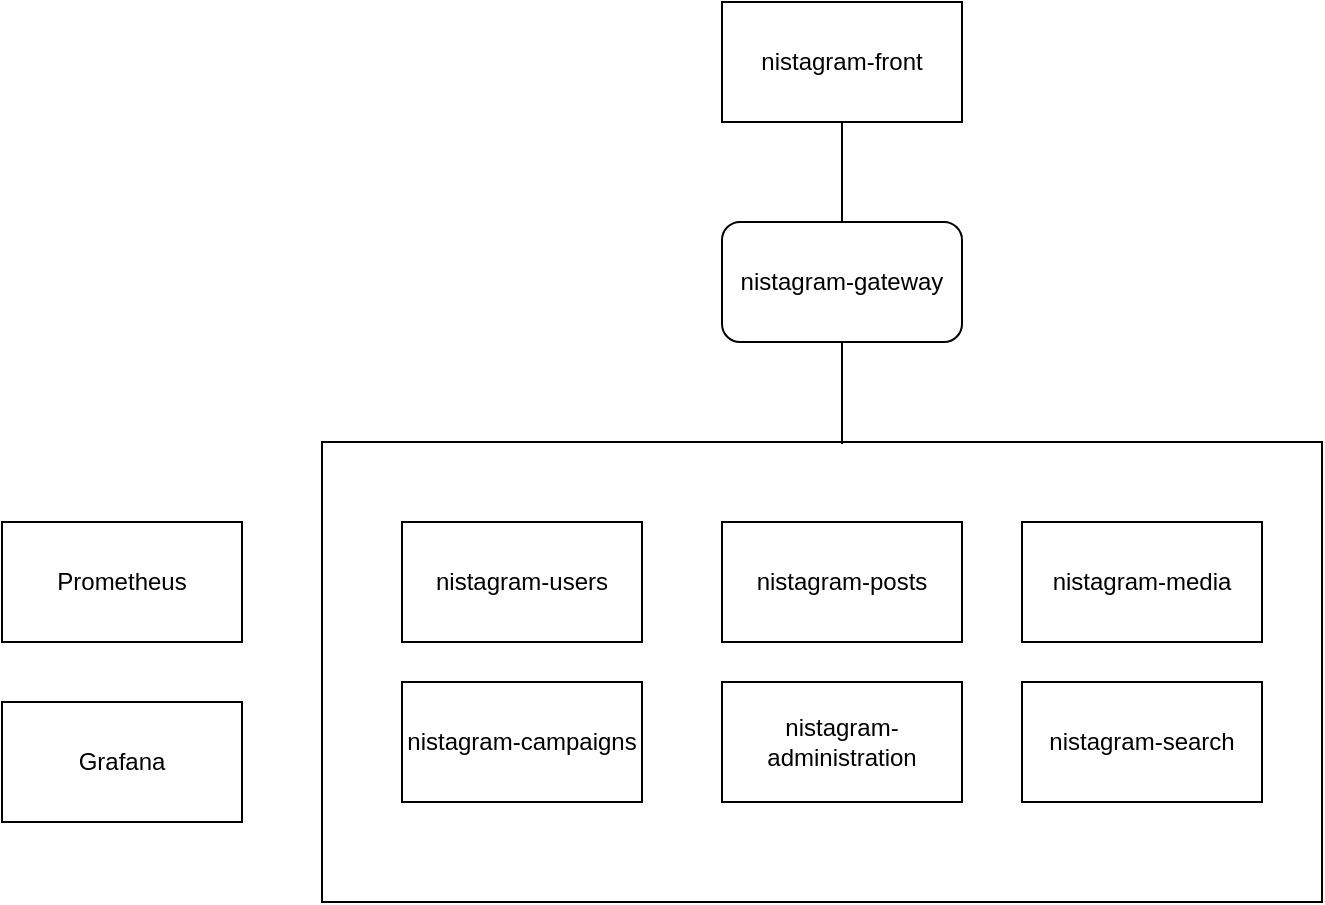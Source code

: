 <mxfile version="14.8.0" type="device"><diagram id="IaP0owf8xZWBJG1AYXI3" name="Page-1"><mxGraphModel dx="1865" dy="547" grid="1" gridSize="10" guides="1" tooltips="1" connect="1" arrows="1" fold="1" page="1" pageScale="1" pageWidth="827" pageHeight="1169" math="0" shadow="0"><root><mxCell id="0"/><mxCell id="1" parent="0"/><mxCell id="4lq0UgFKR6Dw5xfzAzwx-13" value="" style="rounded=0;whiteSpace=wrap;html=1;" parent="1" vertex="1"><mxGeometry x="80" y="280" width="500" height="230" as="geometry"/></mxCell><mxCell id="4lq0UgFKR6Dw5xfzAzwx-1" value="nistagram-front" style="rounded=0;whiteSpace=wrap;html=1;" parent="1" vertex="1"><mxGeometry x="280" y="60" width="120" height="60" as="geometry"/></mxCell><mxCell id="4lq0UgFKR6Dw5xfzAzwx-4" value="nistagram-gateway" style="rounded=1;whiteSpace=wrap;html=1;" parent="1" vertex="1"><mxGeometry x="280" y="170" width="120" height="60" as="geometry"/></mxCell><mxCell id="4lq0UgFKR6Dw5xfzAzwx-5" value="nistagram-users" style="rounded=0;whiteSpace=wrap;html=1;" parent="1" vertex="1"><mxGeometry x="120" y="320" width="120" height="60" as="geometry"/></mxCell><mxCell id="4lq0UgFKR6Dw5xfzAzwx-6" value="nistagram-posts" style="rounded=0;whiteSpace=wrap;html=1;" parent="1" vertex="1"><mxGeometry x="280" y="320" width="120" height="60" as="geometry"/></mxCell><mxCell id="4lq0UgFKR6Dw5xfzAzwx-7" value="nistagram-media" style="rounded=0;whiteSpace=wrap;html=1;" parent="1" vertex="1"><mxGeometry x="430" y="320" width="120" height="60" as="geometry"/></mxCell><mxCell id="4lq0UgFKR6Dw5xfzAzwx-8" value="nistagram-campaigns" style="rounded=0;whiteSpace=wrap;html=1;" parent="1" vertex="1"><mxGeometry x="120" y="400" width="120" height="60" as="geometry"/></mxCell><mxCell id="4lq0UgFKR6Dw5xfzAzwx-9" value="nistagram-administration" style="rounded=0;whiteSpace=wrap;html=1;" parent="1" vertex="1"><mxGeometry x="280" y="400" width="120" height="60" as="geometry"/></mxCell><mxCell id="4lq0UgFKR6Dw5xfzAzwx-11" value="Prometheus" style="rounded=0;whiteSpace=wrap;html=1;" parent="1" vertex="1"><mxGeometry x="-80" y="320" width="120" height="60" as="geometry"/></mxCell><mxCell id="4lq0UgFKR6Dw5xfzAzwx-12" value="Grafana" style="rounded=0;whiteSpace=wrap;html=1;" parent="1" vertex="1"><mxGeometry x="-80" y="410" width="120" height="60" as="geometry"/></mxCell><mxCell id="4lq0UgFKR6Dw5xfzAzwx-15" value="" style="endArrow=none;html=1;strokeColor=#000000;entryX=0.5;entryY=1;entryDx=0;entryDy=0;" parent="1" target="4lq0UgFKR6Dw5xfzAzwx-4" edge="1"><mxGeometry width="50" height="50" relative="1" as="geometry"><mxPoint x="340" y="281" as="sourcePoint"/><mxPoint x="440" y="250" as="targetPoint"/></mxGeometry></mxCell><mxCell id="4lq0UgFKR6Dw5xfzAzwx-16" value="" style="endArrow=none;html=1;strokeColor=#000000;entryX=0.5;entryY=1;entryDx=0;entryDy=0;" parent="1" target="4lq0UgFKR6Dw5xfzAzwx-1" edge="1"><mxGeometry width="50" height="50" relative="1" as="geometry"><mxPoint x="340" y="170" as="sourcePoint"/><mxPoint x="390" y="120" as="targetPoint"/></mxGeometry></mxCell><mxCell id="w1FSyReQJ7UkZ6nXOucr-1" value="nistagram-search" style="rounded=0;whiteSpace=wrap;html=1;" vertex="1" parent="1"><mxGeometry x="430" y="400" width="120" height="60" as="geometry"/></mxCell></root></mxGraphModel></diagram></mxfile>